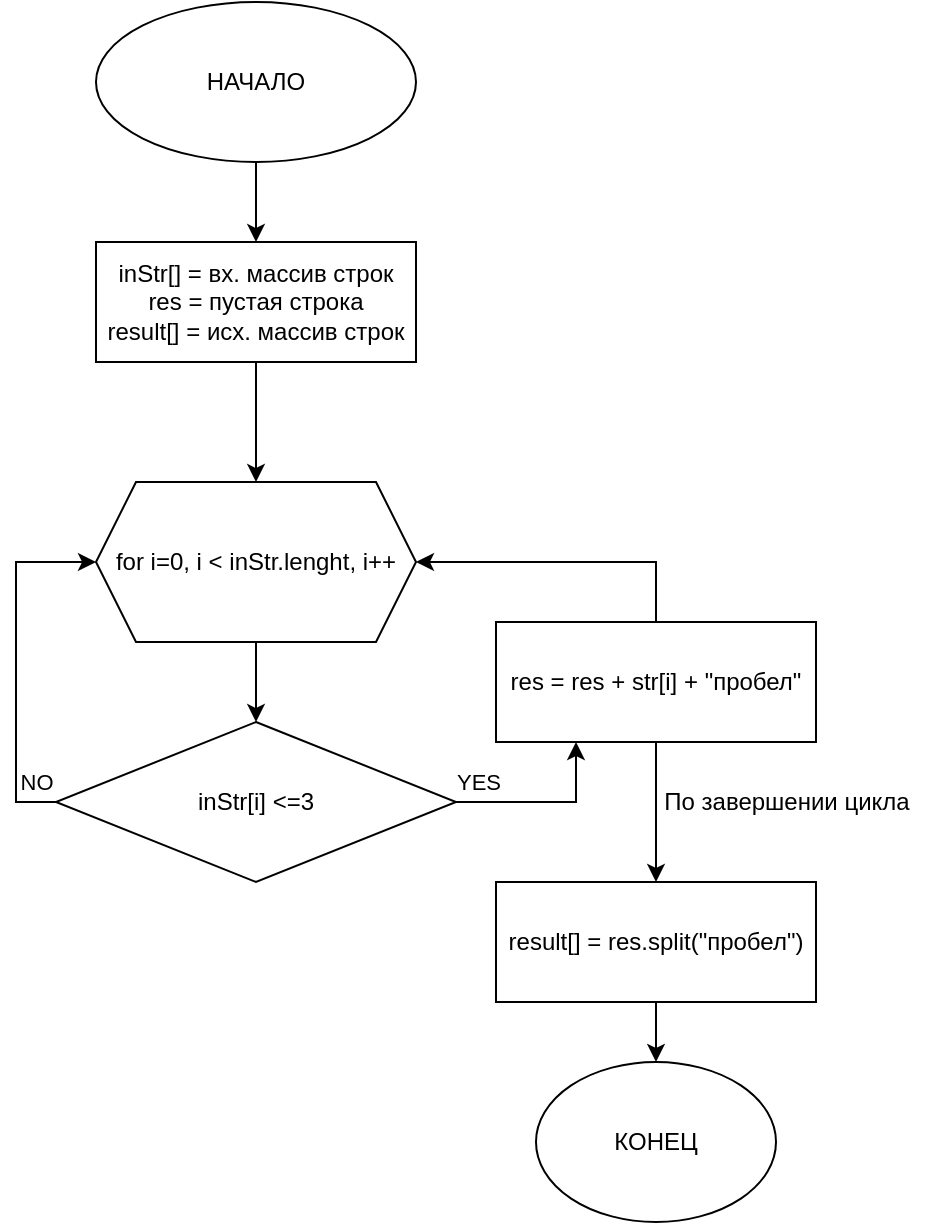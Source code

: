 <mxfile version="20.7.4" type="device"><diagram id="C5RBs43oDa-KdzZeNtuy" name="Page-1"><mxGraphModel dx="1432" dy="853" grid="1" gridSize="10" guides="1" tooltips="1" connect="1" arrows="1" fold="1" page="1" pageScale="1" pageWidth="827" pageHeight="1169" math="0" shadow="0"><root><mxCell id="WIyWlLk6GJQsqaUBKTNV-0"/><mxCell id="WIyWlLk6GJQsqaUBKTNV-1" parent="WIyWlLk6GJQsqaUBKTNV-0"/><mxCell id="SYVwQpyrwtDj8ItidYP1-10" value="" style="edgeStyle=orthogonalEdgeStyle;rounded=0;orthogonalLoop=1;jettySize=auto;html=1;" edge="1" parent="WIyWlLk6GJQsqaUBKTNV-1" source="SYVwQpyrwtDj8ItidYP1-7" target="SYVwQpyrwtDj8ItidYP1-9"><mxGeometry relative="1" as="geometry"/></mxCell><mxCell id="SYVwQpyrwtDj8ItidYP1-7" value="for i=0, i &amp;lt; inStr.lenght, i++" style="shape=hexagon;perimeter=hexagonPerimeter2;whiteSpace=wrap;html=1;fixedSize=1;" vertex="1" parent="WIyWlLk6GJQsqaUBKTNV-1"><mxGeometry x="200" y="280" width="160" height="80" as="geometry"/></mxCell><mxCell id="SYVwQpyrwtDj8ItidYP1-11" style="edgeStyle=orthogonalEdgeStyle;rounded=0;orthogonalLoop=1;jettySize=auto;html=1;entryX=0;entryY=0.5;entryDx=0;entryDy=0;" edge="1" parent="WIyWlLk6GJQsqaUBKTNV-1" source="SYVwQpyrwtDj8ItidYP1-9" target="SYVwQpyrwtDj8ItidYP1-7"><mxGeometry relative="1" as="geometry"><Array as="points"><mxPoint x="160" y="440"/><mxPoint x="160" y="320"/></Array></mxGeometry></mxCell><mxCell id="SYVwQpyrwtDj8ItidYP1-12" value="NO" style="edgeLabel;html=1;align=center;verticalAlign=middle;resizable=0;points=[];" vertex="1" connectable="0" parent="SYVwQpyrwtDj8ItidYP1-11"><mxGeometry x="-0.567" y="-3" relative="1" as="geometry"><mxPoint x="7" y="9" as="offset"/></mxGeometry></mxCell><mxCell id="SYVwQpyrwtDj8ItidYP1-14" style="edgeStyle=orthogonalEdgeStyle;rounded=0;orthogonalLoop=1;jettySize=auto;html=1;entryX=0.25;entryY=1;entryDx=0;entryDy=0;" edge="1" parent="WIyWlLk6GJQsqaUBKTNV-1" source="SYVwQpyrwtDj8ItidYP1-9" target="SYVwQpyrwtDj8ItidYP1-13"><mxGeometry relative="1" as="geometry"><Array as="points"><mxPoint x="440" y="440"/></Array></mxGeometry></mxCell><mxCell id="SYVwQpyrwtDj8ItidYP1-16" value="YES" style="edgeLabel;html=1;align=center;verticalAlign=middle;resizable=0;points=[];" vertex="1" connectable="0" parent="SYVwQpyrwtDj8ItidYP1-14"><mxGeometry x="-0.769" y="-2" relative="1" as="geometry"><mxPoint y="-12" as="offset"/></mxGeometry></mxCell><mxCell id="SYVwQpyrwtDj8ItidYP1-9" value="inStr[i] &amp;lt;=3" style="rhombus;whiteSpace=wrap;html=1;" vertex="1" parent="WIyWlLk6GJQsqaUBKTNV-1"><mxGeometry x="180" y="400" width="200" height="80" as="geometry"/></mxCell><mxCell id="SYVwQpyrwtDj8ItidYP1-15" style="edgeStyle=orthogonalEdgeStyle;rounded=0;orthogonalLoop=1;jettySize=auto;html=1;entryX=1;entryY=0.5;entryDx=0;entryDy=0;" edge="1" parent="WIyWlLk6GJQsqaUBKTNV-1" source="SYVwQpyrwtDj8ItidYP1-13" target="SYVwQpyrwtDj8ItidYP1-7"><mxGeometry relative="1" as="geometry"><Array as="points"><mxPoint x="480" y="320"/></Array></mxGeometry></mxCell><mxCell id="SYVwQpyrwtDj8ItidYP1-18" style="edgeStyle=orthogonalEdgeStyle;rounded=0;orthogonalLoop=1;jettySize=auto;html=1;entryX=0.5;entryY=0;entryDx=0;entryDy=0;" edge="1" parent="WIyWlLk6GJQsqaUBKTNV-1" source="SYVwQpyrwtDj8ItidYP1-13" target="SYVwQpyrwtDj8ItidYP1-17"><mxGeometry relative="1" as="geometry"/></mxCell><mxCell id="SYVwQpyrwtDj8ItidYP1-13" value="res = res + str[i] + &quot;пробел&quot;" style="rounded=0;whiteSpace=wrap;html=1;" vertex="1" parent="WIyWlLk6GJQsqaUBKTNV-1"><mxGeometry x="400" y="350" width="160" height="60" as="geometry"/></mxCell><mxCell id="SYVwQpyrwtDj8ItidYP1-27" value="" style="edgeStyle=orthogonalEdgeStyle;rounded=0;orthogonalLoop=1;jettySize=auto;html=1;" edge="1" parent="WIyWlLk6GJQsqaUBKTNV-1" source="SYVwQpyrwtDj8ItidYP1-17" target="SYVwQpyrwtDj8ItidYP1-26"><mxGeometry relative="1" as="geometry"/></mxCell><mxCell id="SYVwQpyrwtDj8ItidYP1-17" value="result[] = res.split(&quot;пробел&quot;)" style="rounded=0;whiteSpace=wrap;html=1;" vertex="1" parent="WIyWlLk6GJQsqaUBKTNV-1"><mxGeometry x="400" y="480" width="160" height="60" as="geometry"/></mxCell><mxCell id="SYVwQpyrwtDj8ItidYP1-22" value="" style="edgeStyle=orthogonalEdgeStyle;rounded=0;orthogonalLoop=1;jettySize=auto;html=1;" edge="1" parent="WIyWlLk6GJQsqaUBKTNV-1" source="SYVwQpyrwtDj8ItidYP1-20" target="SYVwQpyrwtDj8ItidYP1-7"><mxGeometry relative="1" as="geometry"/></mxCell><mxCell id="SYVwQpyrwtDj8ItidYP1-20" value="inStr[] = вх. массив строк&lt;br&gt;res = пустая строка&lt;br&gt;result[] = исх. массив строк" style="rounded=0;whiteSpace=wrap;html=1;" vertex="1" parent="WIyWlLk6GJQsqaUBKTNV-1"><mxGeometry x="200" y="160" width="160" height="60" as="geometry"/></mxCell><mxCell id="SYVwQpyrwtDj8ItidYP1-24" value="" style="edgeStyle=orthogonalEdgeStyle;rounded=0;orthogonalLoop=1;jettySize=auto;html=1;" edge="1" parent="WIyWlLk6GJQsqaUBKTNV-1" source="SYVwQpyrwtDj8ItidYP1-23" target="SYVwQpyrwtDj8ItidYP1-20"><mxGeometry relative="1" as="geometry"/></mxCell><mxCell id="SYVwQpyrwtDj8ItidYP1-23" value="НАЧАЛО" style="ellipse;whiteSpace=wrap;html=1;" vertex="1" parent="WIyWlLk6GJQsqaUBKTNV-1"><mxGeometry x="200" y="40" width="160" height="80" as="geometry"/></mxCell><mxCell id="SYVwQpyrwtDj8ItidYP1-25" value="По завершении цикла" style="text;html=1;align=center;verticalAlign=middle;resizable=0;points=[];autosize=1;strokeColor=none;fillColor=none;" vertex="1" parent="WIyWlLk6GJQsqaUBKTNV-1"><mxGeometry x="470" y="425" width="150" height="30" as="geometry"/></mxCell><mxCell id="SYVwQpyrwtDj8ItidYP1-26" value="КОНЕЦ" style="ellipse;whiteSpace=wrap;html=1;" vertex="1" parent="WIyWlLk6GJQsqaUBKTNV-1"><mxGeometry x="420" y="570" width="120" height="80" as="geometry"/></mxCell></root></mxGraphModel></diagram></mxfile>